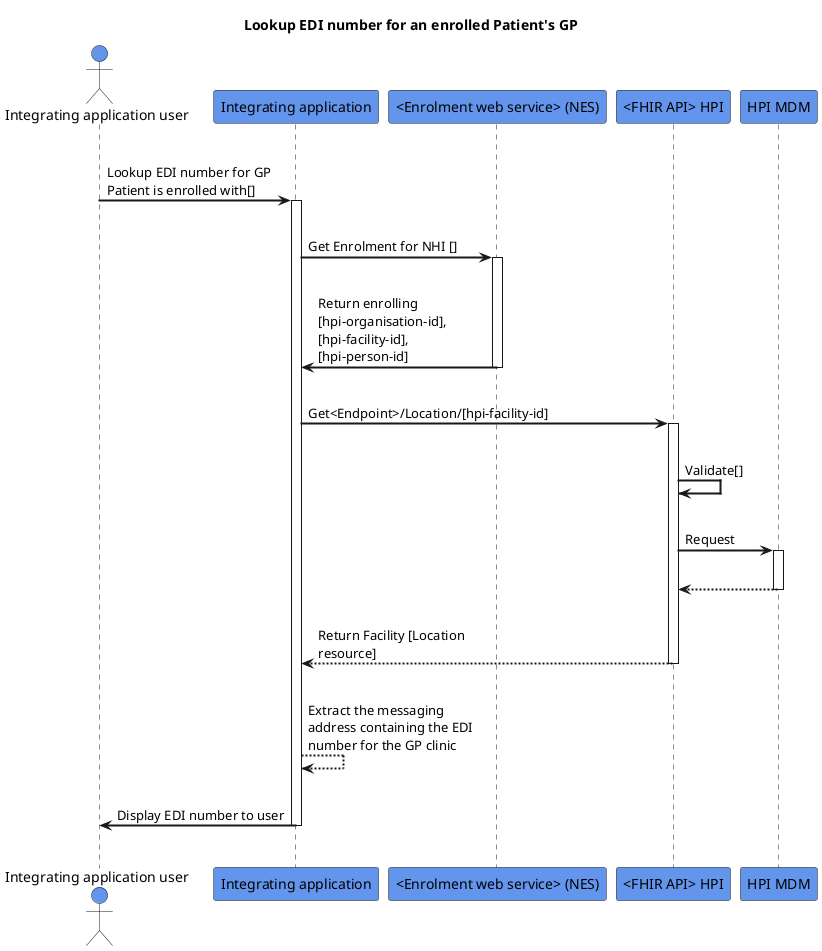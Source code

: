 @startuml
skinparam sequenceArrowThickness 2
skinparam roundcorner 5
skinparam maxmessagesize 180
skinparam sequenceParticipant bold
title Lookup EDI number for an enrolled Patient's GP
actor "Integrating application user" as User #CornflowerBlue
participant "Integrating application" as A #CornflowerBlue
participant "<Enrolment web service> (NES)" as B #CornflowerBlue
participant "<FHIR API> HPI" as C #CornflowerBlue
participant "HPI MDM" as D #CornflowerBlue
|||
User -> A: Lookup EDI number for GP Patient is enrolled with[]
activate A
|||
A -> B: Get Enrolment for NHI []
activate B
|||
B -> A: Return enrolling [hpi-organisation-id], [hpi-facility-id], [hpi-person-id]
deactivate B
|||
A -> C: Get<Endpoint>/Location/[hpi-facility-id]
activate C
|||
C -> C: Validate[]
|||
C -> D: Request
activate D
|||
D -[dashed]-> C:  
deactivate D
|||
C -[dashed]-> A:Return Facility [Location resource]
deactivate C
|||
A -[dashed]-> A: Extract the messaging address containing the EDI number for the GP clinic
|||
A -> User: Display EDI number to user
deactivate A
|||
@enduml
